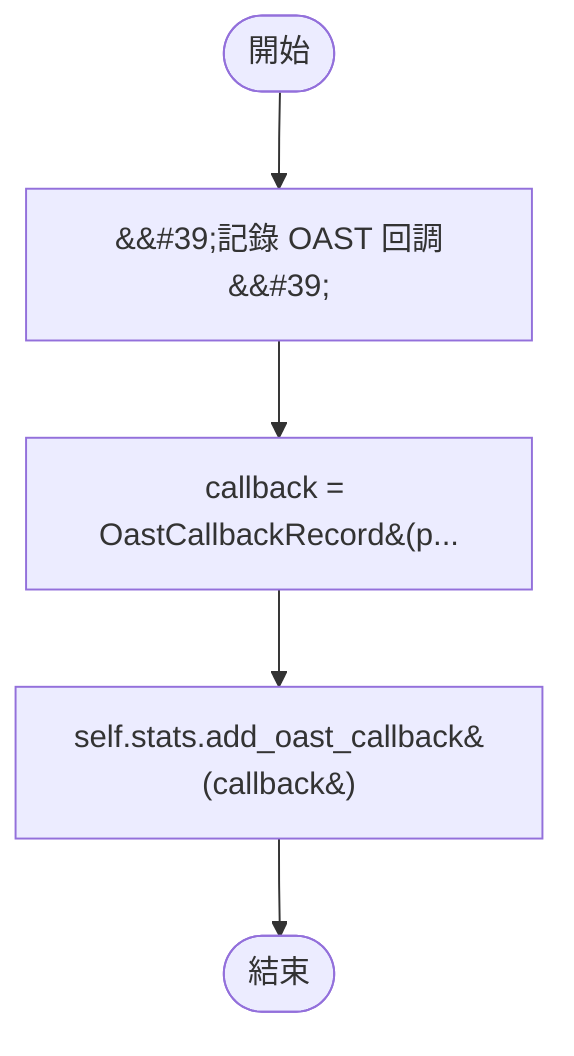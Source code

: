 flowchart TB
    n1([開始])
    n2([結束])
    n3[&amp;&#35;39;記錄 OAST 回調&amp;&#35;39;]
    n4[callback = OastCallbackRecord&#40;p...]
    n5[self.stats.add_oast_callback&#40;callback&#41;]
    n1 --> n3
    n3 --> n4
    n4 --> n5
    n5 --> n2